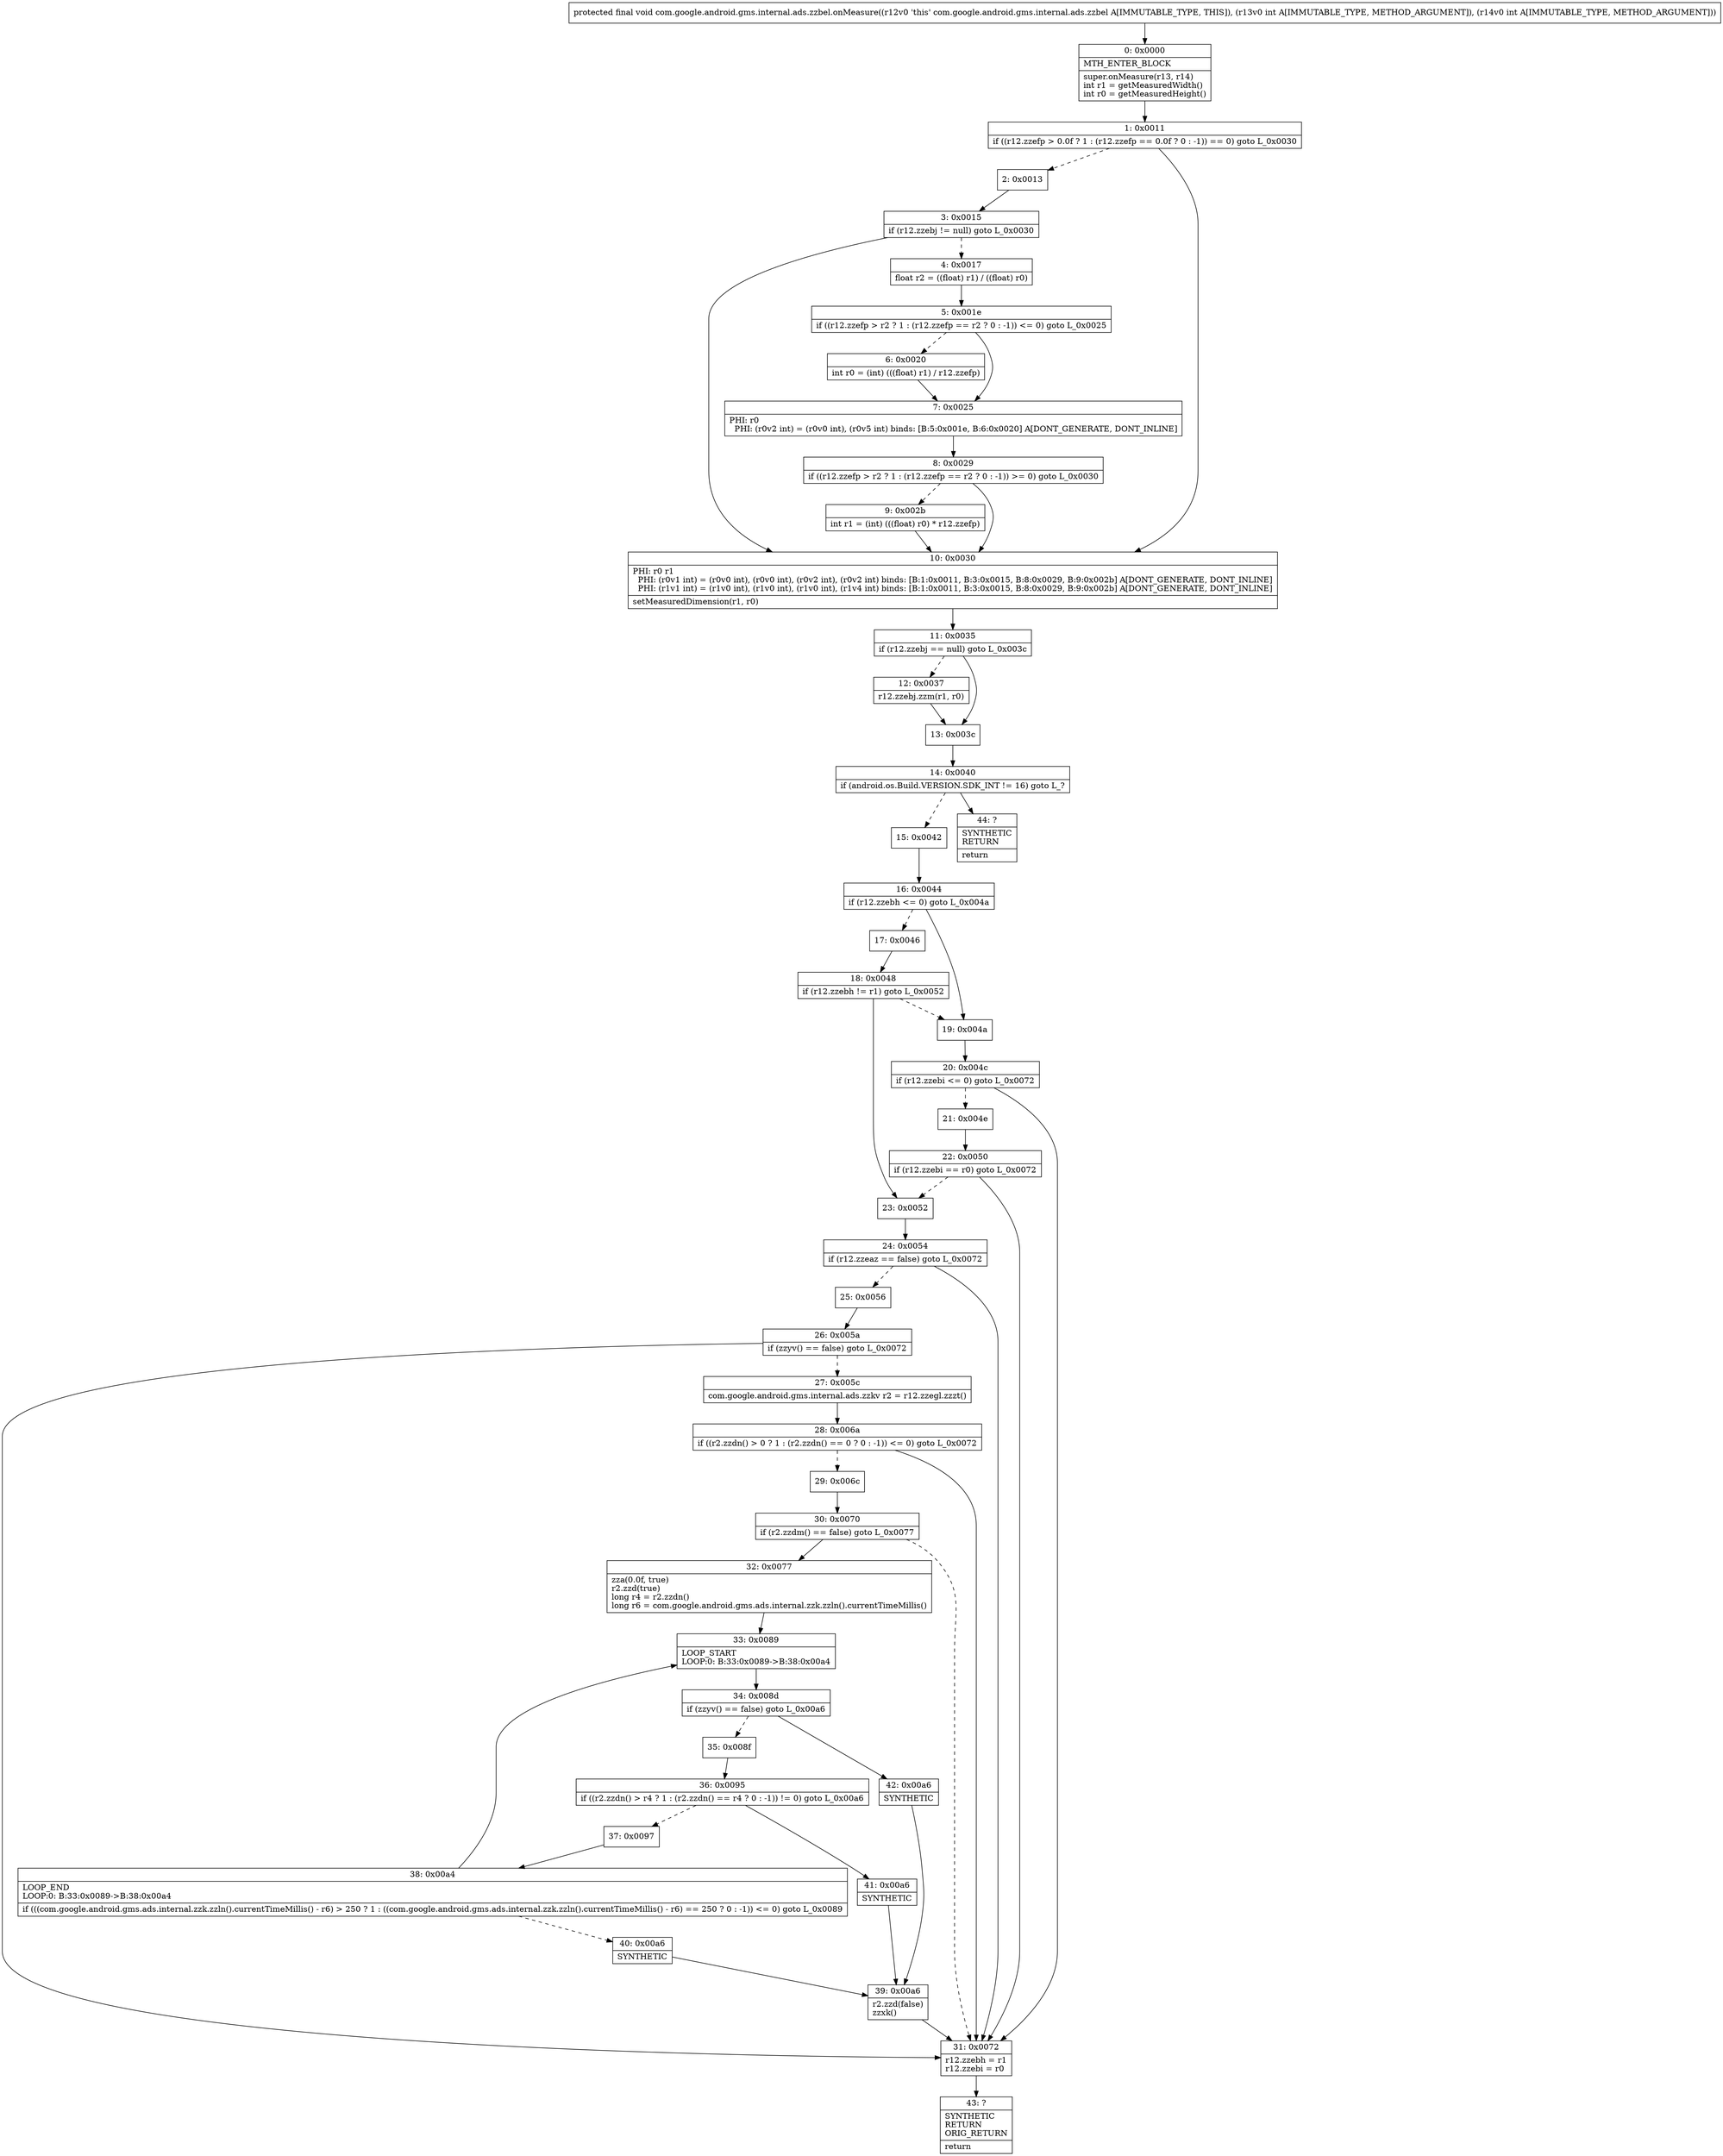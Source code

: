 digraph "CFG forcom.google.android.gms.internal.ads.zzbel.onMeasure(II)V" {
Node_0 [shape=record,label="{0\:\ 0x0000|MTH_ENTER_BLOCK\l|super.onMeasure(r13, r14)\lint r1 = getMeasuredWidth()\lint r0 = getMeasuredHeight()\l}"];
Node_1 [shape=record,label="{1\:\ 0x0011|if ((r12.zzefp \> 0.0f ? 1 : (r12.zzefp == 0.0f ? 0 : \-1)) == 0) goto L_0x0030\l}"];
Node_2 [shape=record,label="{2\:\ 0x0013}"];
Node_3 [shape=record,label="{3\:\ 0x0015|if (r12.zzebj != null) goto L_0x0030\l}"];
Node_4 [shape=record,label="{4\:\ 0x0017|float r2 = ((float) r1) \/ ((float) r0)\l}"];
Node_5 [shape=record,label="{5\:\ 0x001e|if ((r12.zzefp \> r2 ? 1 : (r12.zzefp == r2 ? 0 : \-1)) \<= 0) goto L_0x0025\l}"];
Node_6 [shape=record,label="{6\:\ 0x0020|int r0 = (int) (((float) r1) \/ r12.zzefp)\l}"];
Node_7 [shape=record,label="{7\:\ 0x0025|PHI: r0 \l  PHI: (r0v2 int) = (r0v0 int), (r0v5 int) binds: [B:5:0x001e, B:6:0x0020] A[DONT_GENERATE, DONT_INLINE]\l}"];
Node_8 [shape=record,label="{8\:\ 0x0029|if ((r12.zzefp \> r2 ? 1 : (r12.zzefp == r2 ? 0 : \-1)) \>= 0) goto L_0x0030\l}"];
Node_9 [shape=record,label="{9\:\ 0x002b|int r1 = (int) (((float) r0) * r12.zzefp)\l}"];
Node_10 [shape=record,label="{10\:\ 0x0030|PHI: r0 r1 \l  PHI: (r0v1 int) = (r0v0 int), (r0v0 int), (r0v2 int), (r0v2 int) binds: [B:1:0x0011, B:3:0x0015, B:8:0x0029, B:9:0x002b] A[DONT_GENERATE, DONT_INLINE]\l  PHI: (r1v1 int) = (r1v0 int), (r1v0 int), (r1v0 int), (r1v4 int) binds: [B:1:0x0011, B:3:0x0015, B:8:0x0029, B:9:0x002b] A[DONT_GENERATE, DONT_INLINE]\l|setMeasuredDimension(r1, r0)\l}"];
Node_11 [shape=record,label="{11\:\ 0x0035|if (r12.zzebj == null) goto L_0x003c\l}"];
Node_12 [shape=record,label="{12\:\ 0x0037|r12.zzebj.zzm(r1, r0)\l}"];
Node_13 [shape=record,label="{13\:\ 0x003c}"];
Node_14 [shape=record,label="{14\:\ 0x0040|if (android.os.Build.VERSION.SDK_INT != 16) goto L_?\l}"];
Node_15 [shape=record,label="{15\:\ 0x0042}"];
Node_16 [shape=record,label="{16\:\ 0x0044|if (r12.zzebh \<= 0) goto L_0x004a\l}"];
Node_17 [shape=record,label="{17\:\ 0x0046}"];
Node_18 [shape=record,label="{18\:\ 0x0048|if (r12.zzebh != r1) goto L_0x0052\l}"];
Node_19 [shape=record,label="{19\:\ 0x004a}"];
Node_20 [shape=record,label="{20\:\ 0x004c|if (r12.zzebi \<= 0) goto L_0x0072\l}"];
Node_21 [shape=record,label="{21\:\ 0x004e}"];
Node_22 [shape=record,label="{22\:\ 0x0050|if (r12.zzebi == r0) goto L_0x0072\l}"];
Node_23 [shape=record,label="{23\:\ 0x0052}"];
Node_24 [shape=record,label="{24\:\ 0x0054|if (r12.zzeaz == false) goto L_0x0072\l}"];
Node_25 [shape=record,label="{25\:\ 0x0056}"];
Node_26 [shape=record,label="{26\:\ 0x005a|if (zzyv() == false) goto L_0x0072\l}"];
Node_27 [shape=record,label="{27\:\ 0x005c|com.google.android.gms.internal.ads.zzkv r2 = r12.zzegl.zzzt()\l}"];
Node_28 [shape=record,label="{28\:\ 0x006a|if ((r2.zzdn() \> 0 ? 1 : (r2.zzdn() == 0 ? 0 : \-1)) \<= 0) goto L_0x0072\l}"];
Node_29 [shape=record,label="{29\:\ 0x006c}"];
Node_30 [shape=record,label="{30\:\ 0x0070|if (r2.zzdm() == false) goto L_0x0077\l}"];
Node_31 [shape=record,label="{31\:\ 0x0072|r12.zzebh = r1\lr12.zzebi = r0\l}"];
Node_32 [shape=record,label="{32\:\ 0x0077|zza(0.0f, true)\lr2.zzd(true)\llong r4 = r2.zzdn()\llong r6 = com.google.android.gms.ads.internal.zzk.zzln().currentTimeMillis()\l}"];
Node_33 [shape=record,label="{33\:\ 0x0089|LOOP_START\lLOOP:0: B:33:0x0089\-\>B:38:0x00a4\l}"];
Node_34 [shape=record,label="{34\:\ 0x008d|if (zzyv() == false) goto L_0x00a6\l}"];
Node_35 [shape=record,label="{35\:\ 0x008f}"];
Node_36 [shape=record,label="{36\:\ 0x0095|if ((r2.zzdn() \> r4 ? 1 : (r2.zzdn() == r4 ? 0 : \-1)) != 0) goto L_0x00a6\l}"];
Node_37 [shape=record,label="{37\:\ 0x0097}"];
Node_38 [shape=record,label="{38\:\ 0x00a4|LOOP_END\lLOOP:0: B:33:0x0089\-\>B:38:0x00a4\l|if (((com.google.android.gms.ads.internal.zzk.zzln().currentTimeMillis() \- r6) \> 250 ? 1 : ((com.google.android.gms.ads.internal.zzk.zzln().currentTimeMillis() \- r6) == 250 ? 0 : \-1)) \<= 0) goto L_0x0089\l}"];
Node_39 [shape=record,label="{39\:\ 0x00a6|r2.zzd(false)\lzzxk()\l}"];
Node_40 [shape=record,label="{40\:\ 0x00a6|SYNTHETIC\l}"];
Node_41 [shape=record,label="{41\:\ 0x00a6|SYNTHETIC\l}"];
Node_42 [shape=record,label="{42\:\ 0x00a6|SYNTHETIC\l}"];
Node_43 [shape=record,label="{43\:\ ?|SYNTHETIC\lRETURN\lORIG_RETURN\l|return\l}"];
Node_44 [shape=record,label="{44\:\ ?|SYNTHETIC\lRETURN\l|return\l}"];
MethodNode[shape=record,label="{protected final void com.google.android.gms.internal.ads.zzbel.onMeasure((r12v0 'this' com.google.android.gms.internal.ads.zzbel A[IMMUTABLE_TYPE, THIS]), (r13v0 int A[IMMUTABLE_TYPE, METHOD_ARGUMENT]), (r14v0 int A[IMMUTABLE_TYPE, METHOD_ARGUMENT])) }"];
MethodNode -> Node_0;
Node_0 -> Node_1;
Node_1 -> Node_2[style=dashed];
Node_1 -> Node_10;
Node_2 -> Node_3;
Node_3 -> Node_4[style=dashed];
Node_3 -> Node_10;
Node_4 -> Node_5;
Node_5 -> Node_6[style=dashed];
Node_5 -> Node_7;
Node_6 -> Node_7;
Node_7 -> Node_8;
Node_8 -> Node_9[style=dashed];
Node_8 -> Node_10;
Node_9 -> Node_10;
Node_10 -> Node_11;
Node_11 -> Node_12[style=dashed];
Node_11 -> Node_13;
Node_12 -> Node_13;
Node_13 -> Node_14;
Node_14 -> Node_15[style=dashed];
Node_14 -> Node_44;
Node_15 -> Node_16;
Node_16 -> Node_17[style=dashed];
Node_16 -> Node_19;
Node_17 -> Node_18;
Node_18 -> Node_19[style=dashed];
Node_18 -> Node_23;
Node_19 -> Node_20;
Node_20 -> Node_21[style=dashed];
Node_20 -> Node_31;
Node_21 -> Node_22;
Node_22 -> Node_23[style=dashed];
Node_22 -> Node_31;
Node_23 -> Node_24;
Node_24 -> Node_25[style=dashed];
Node_24 -> Node_31;
Node_25 -> Node_26;
Node_26 -> Node_27[style=dashed];
Node_26 -> Node_31;
Node_27 -> Node_28;
Node_28 -> Node_29[style=dashed];
Node_28 -> Node_31;
Node_29 -> Node_30;
Node_30 -> Node_31[style=dashed];
Node_30 -> Node_32;
Node_31 -> Node_43;
Node_32 -> Node_33;
Node_33 -> Node_34;
Node_34 -> Node_35[style=dashed];
Node_34 -> Node_42;
Node_35 -> Node_36;
Node_36 -> Node_37[style=dashed];
Node_36 -> Node_41;
Node_37 -> Node_38;
Node_38 -> Node_33;
Node_38 -> Node_40[style=dashed];
Node_39 -> Node_31;
Node_40 -> Node_39;
Node_41 -> Node_39;
Node_42 -> Node_39;
}

